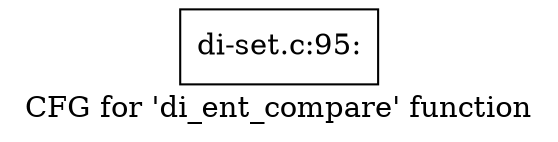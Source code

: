 digraph "CFG for 'di_ent_compare' function" {
	label="CFG for 'di_ent_compare' function";

	Node0xcc91740 [shape=record,label="{di-set.c:95:}"];
}
